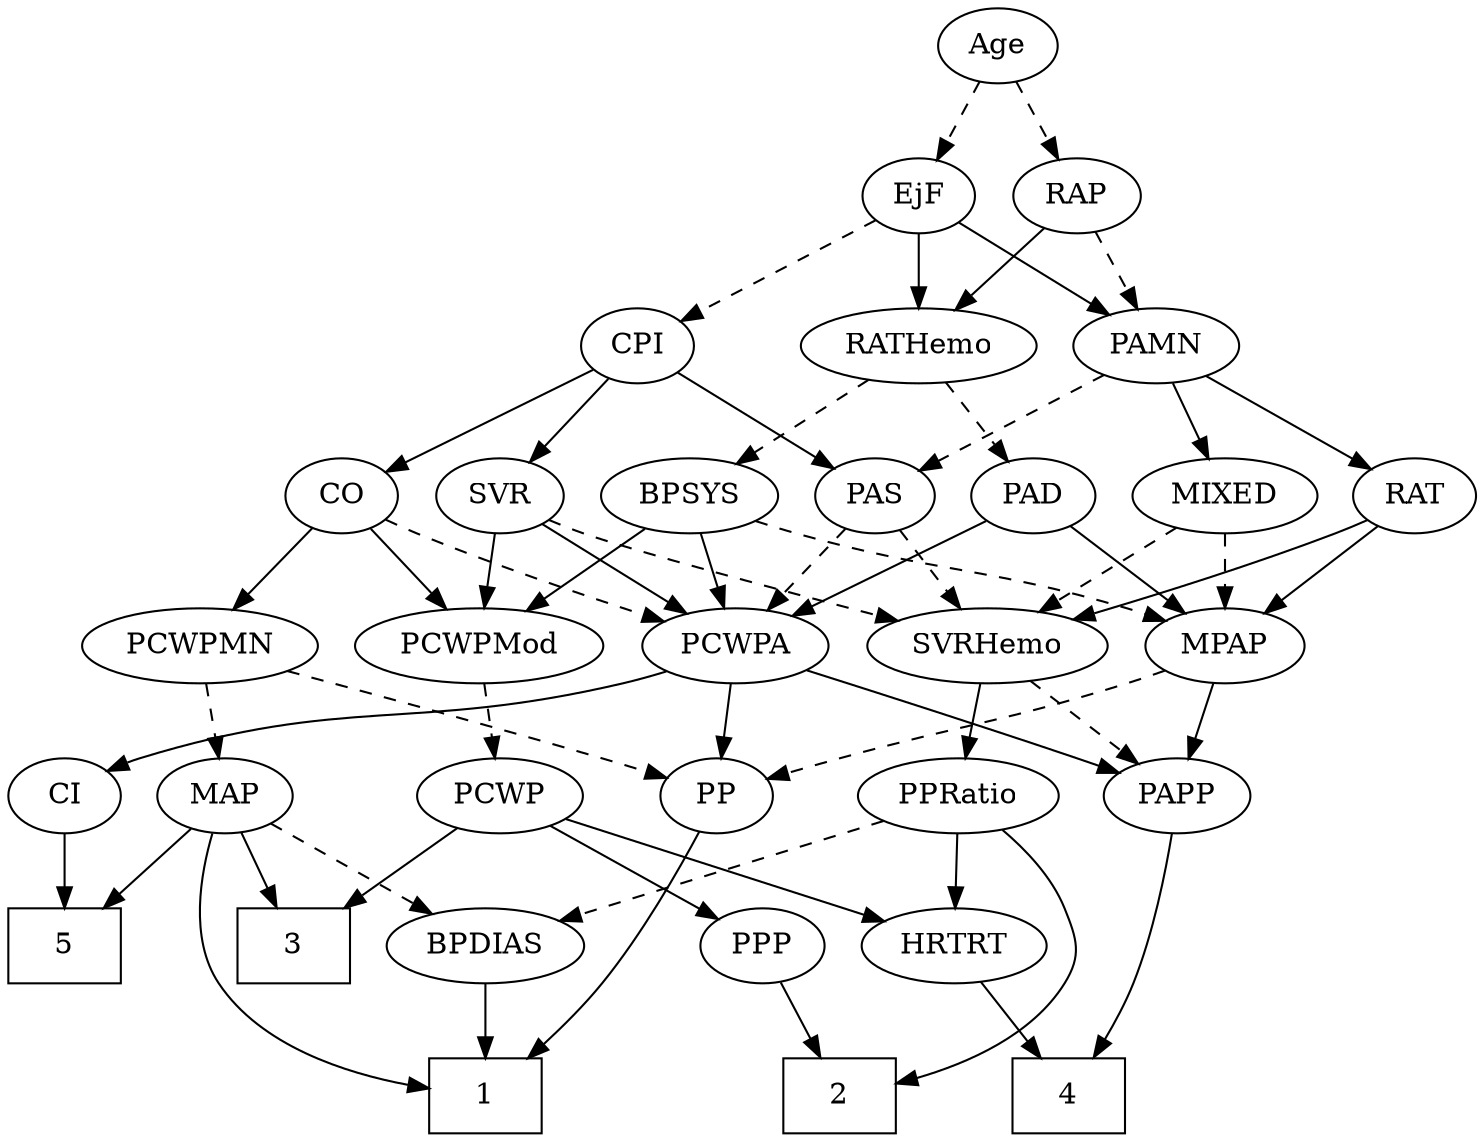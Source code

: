strict digraph {
	graph [bb="0,0,690.3,540"];
	node [label="\N"];
	1	[height=0.5,
		pos="466.3,18",
		shape=box,
		width=0.75];
	2	[height=0.5,
		pos="304.3,18",
		shape=box,
		width=0.75];
	3	[height=0.5,
		pos="553.3,90",
		shape=box,
		width=0.75];
	4	[height=0.5,
		pos="200.3,18",
		shape=box,
		width=0.75];
	5	[height=0.5,
		pos="663.3,90",
		shape=box,
		width=0.75];
	Age	[height=0.5,
		pos="225.3,522",
		width=0.75];
	EjF	[height=0.5,
		pos="262.3,450",
		width=0.75];
	Age -> EjF	[pos="e,253.76,467.15 233.88,504.76 238.36,496.28 243.95,485.71 248.98,476.2",
		style=dashed];
	RAP	[height=0.5,
		pos="189.3,450",
		width=0.77632];
	Age -> RAP	[pos="e,197.85,467.63 216.95,504.76 212.65,496.4 207.3,486.02 202.47,476.61",
		style=dashed];
	PAMN	[height=0.5,
		pos="158.3,378",
		width=1.011];
	EjF -> PAMN	[pos="e,179.23,393.09 243.7,436.49 228.14,426.01 205.65,410.87 187.65,398.76",
		style=solid];
	RATHemo	[height=0.5,
		pos="262.3,378",
		width=1.3721];
	EjF -> RATHemo	[pos="e,262.3,396.1 262.3,431.7 262.3,423.98 262.3,414.71 262.3,406.11",
		style=solid];
	CPI	[height=0.5,
		pos="356.3,378",
		width=0.75];
	EjF -> CPI	[pos="e,339.01,391.87 279.98,435.83 294.25,425.21 314.52,410.11 330.59,398.15",
		style=dashed];
	RAP -> PAMN	[pos="e,165.81,395.96 181.95,432.41 178.37,424.34 173.99,414.43 169.97,405.35",
		style=dashed];
	RAP -> RATHemo	[pos="e,245.66,394.95 204.42,434.5 214.19,425.13 227.12,412.73 238.28,402.03",
		style=solid];
	MIXED	[height=0.5,
		pos="40.296,306",
		width=1.1193];
	MPAP	[height=0.5,
		pos="229.3,234",
		width=0.97491];
	MIXED -> MPAP	[pos="e,201.86,245.69 70.627,294.1 100,283.49 145.78,266.85 185.3,252 187.64,251.12 190.06,250.2 192.49,249.28",
		style=dashed];
	SVRHemo	[height=0.5,
		pos="126.3,234",
		width=1.3902];
	MIXED -> SVRHemo	[pos="e,107.08,250.64 58.957,289.81 70.739,280.22 86.157,267.67 99.266,257",
		style=dashed];
	PP	[height=0.5,
		pos="324.3,162",
		width=0.75];
	MPAP -> PP	[pos="e,306.7,175.96 248.52,218.83 262.89,208.25 282.67,193.67 298.43,182.06",
		style=dashed];
	PAPP	[height=0.5,
		pos="150.3,162",
		width=0.88464];
	MPAP -> PAPP	[pos="e,166.76,177.58 212.54,218.15 201.47,208.34 186.78,195.33 174.45,184.41",
		style=solid];
	BPSYS	[height=0.5,
		pos="431.3,306",
		width=1.0471];
	BPSYS -> MPAP	[pos="e,256.2,245.66 402.27,294.33 396.33,292.2 390.12,290 384.3,288 335.24,271.18 322.17,269.35 273.3,252 270.78,251.11 268.19,250.16 \
265.58,249.2",
		style=dashed];
	PCWPMod	[height=0.5,
		pos="436.3,234",
		width=1.4443];
	BPSYS -> PCWPMod	[pos="e,435.07,252.1 432.53,287.7 433.08,279.98 433.75,270.71 434.36,262.11",
		style=solid];
	PCWPA	[height=0.5,
		pos="324.3,234",
		width=1.1555];
	BPSYS -> PCWPA	[pos="e,346.39,249.45 409.9,291 394.22,280.74 372.69,266.66 355.15,255.18",
		style=solid];
	PAD	[height=0.5,
		pos="272.3,306",
		width=0.79437];
	PAD -> MPAP	[pos="e,239.51,251.63 262.32,288.76 257.13,280.32 250.67,269.8 244.85,260.31",
		style=solid];
	PAD -> PCWPA	[pos="e,312.06,251.47 283.84,289.46 290.32,280.74 298.55,269.65 305.9,259.76",
		style=solid];
	CO	[height=0.5,
		pos="514.3,306",
		width=0.75];
	CO -> PCWPMod	[pos="e,454.13,251.01 498.89,291.17 488.32,281.69 474.07,268.9 461.82,257.91",
		style=solid];
	CO -> PCWPA	[pos="e,356.28,245.8 493.15,294.54 488.31,292.28 483.16,289.98 478.3,288 467.6,283.65 407.82,263.26 365.97,249.08",
		style=dashed];
	PCWPMN	[height=0.5,
		pos="556.3,234",
		width=1.3902];
	CO -> PCWPMN	[pos="e,546.22,251.8 523.83,289.12 528.89,280.68 535.23,270.1 540.97,260.55",
		style=solid];
	PAS	[height=0.5,
		pos="198.3,306",
		width=0.75];
	PAS -> PCWPA	[pos="e,299.78,248.62 218.54,293.75 238.07,282.9 267.98,266.29 291.01,253.49",
		style=dashed];
	PAS -> SVRHemo	[pos="e,142.86,251.1 183.73,290.83 174.11,281.49 161.29,269.02 150.2,258.24",
		style=dashed];
	PAMN -> MIXED	[pos="e,63.492,320.76 135.82,363.67 117.85,353 92.413,337.92 72.308,325.99",
		style=solid];
	PAMN -> PAS	[pos="e,189.16,322.99 167.78,360.41 172.63,351.92 178.63,341.41 184.03,331.96",
		style=dashed];
	RAT	[height=0.5,
		pos="126.3,306",
		width=0.75827];
	PAMN -> RAT	[pos="e,133.97,323.79 150.55,360.05 146.86,351.97 142.35,342.12 138.23,333.11",
		style=solid];
	RATHemo -> BPSYS	[pos="e,403.71,318.43 293.69,364 322.2,352.19 364.27,334.76 394.39,322.29",
		style=dashed];
	RATHemo -> PAD	[pos="e,269.85,324.1 264.77,359.7 265.87,351.98 267.19,342.71 268.42,334.11",
		style=dashed];
	CPI -> CO	[pos="e,493.03,317.18 378.43,367.63 402.94,357.2 443.59,339.73 478.3,324 480.09,323.19 481.93,322.34 483.79,321.49",
		style=solid];
	CPI -> PAS	[pos="e,219.54,317.23 335.05,366.77 330.22,364.5 325.1,362.14 320.3,360 282.44,343.15 272.15,340.85 234.3,324 232.5,323.2 230.65,322.37 \
228.79,321.52",
		style=solid];
	SVR	[height=0.5,
		pos="347.3,306",
		width=0.77632];
	CPI -> SVR	[pos="e,349.52,324.28 354.12,360.05 353.13,352.35 351.93,343.03 350.81,334.36",
		style=solid];
	RAT -> MPAP	[pos="e,208.92,248.85 144.71,292.49 160.23,281.94 182.69,266.68 200.57,254.53",
		style=solid];
	RAT -> SVRHemo	[pos="e,126.3,252.1 126.3,287.7 126.3,279.98 126.3,270.71 126.3,262.11",
		style=solid];
	SVR -> PCWPMod	[pos="e,416.39,250.65 364.46,291.5 376.87,281.74 393.92,268.33 408.29,257.02",
		style=solid];
	SVR -> PCWPA	[pos="e,329.97,252.28 341.73,288.05 339.14,280.18 336,270.62 333.1,261.79",
		style=solid];
	SVR -> SVRHemo	[pos="e,164.39,245.97 325.61,294.38 320.64,292.13 315.33,289.87 310.3,288 310.19,287.96 228.71,264.49 174.23,248.8",
		style=dashed];
	PCWP	[height=0.5,
		pos="420.3,162",
		width=0.97491];
	PCWPMod -> PCWP	[pos="e,424.21,180.1 432.34,215.7 430.58,207.98 428.46,198.71 426.49,190.11",
		style=dashed];
	PCWPA -> PP	[pos="e,324.3,180.1 324.3,215.7 324.3,207.98 324.3,198.71 324.3,190.11",
		style=solid];
	CI	[height=0.5,
		pos="647.3,162",
		width=0.75];
	PCWPA -> CI	[pos="e,624.17,171.58 355.08,221.86 361.69,219.71 368.68,217.63 375.3,216 471.92,192.19 499.67,203.81 596.3,180 602.22,178.54 608.44,176.72 \
614.42,174.81",
		style=solid];
	PCWPA -> PAPP	[pos="e,174.79,173.53 294.41,221.43 267.19,210.83 225.94,194.62 190.3,180 188.25,179.16 186.16,178.29 184.04,177.41",
		style=solid];
	MAP	[height=0.5,
		pos="556.3,162",
		width=0.84854];
	PCWPMN -> MAP	[pos="e,556.3,180.1 556.3,215.7 556.3,207.98 556.3,198.71 556.3,190.11",
		style=dashed];
	PCWPMN -> PP	[pos="e,348.07,170.93 518.74,222.08 474.27,209.13 402.9,188.26 376.3,180 370.37,178.16 364.08,176.15 358,174.18",
		style=dashed];
	PPRatio	[height=0.5,
		pos="239.3,162",
		width=1.1013];
	SVRHemo -> PPRatio	[pos="e,216.9,176.87 150.26,218.15 167.19,207.67 190.02,193.53 208.33,182.18",
		style=solid];
	SVRHemo -> PAPP	[pos="e,144.54,179.79 132.11,216.05 134.85,208.06 138.18,198.33 141.25,189.4",
		style=dashed];
	BPDIAS	[height=0.5,
		pos="466.3,90",
		width=1.1735];
	BPDIAS -> 1	[pos="e,466.3,36.104 466.3,71.697 466.3,63.983 466.3,54.712 466.3,46.112",
		style=solid];
	MAP -> 1	[pos="e,493.35,22.09 569.92,145.87 584.86,127.34 604.79,95.541 589.3,72 570.4,43.282 532.31,30.058 503.49,24.009",
		style=solid];
	MAP -> 3	[pos="e,554.03,108.1 555.55,143.7 555.22,135.98 554.83,126.71 554.46,118.11",
		style=solid];
	MAP -> 5	[pos="e,636.94,108.24 575.92,148.16 590.51,138.62 610.81,125.33 628.18,113.98",
		style=solid];
	MAP -> BPDIAS	[pos="e,485.6,106.01 538.52,147.17 525.75,137.24 508.31,123.68 493.77,112.37",
		style=dashed];
	PP -> 1	[pos="e,439.17,23.247 323.52,143.95 323.54,124.44 326.46,92.52 343.3,72 364.77,45.825 401.62,32.279 429.39,25.464",
		style=solid];
	PPP	[height=0.5,
		pos="379.3,90",
		width=0.75];
	PPP -> 2	[pos="e,322.63,36.113 364.12,74.834 354.38,65.746 341.49,53.71 330.16,43.141",
		style=solid];
	PPRatio -> 2	[pos="e,297.66,36.266 248.52,144.49 254.18,134.13 261.45,120.43 267.3,108 276.99,87.402 286.83,63.56 293.93,45.74",
		style=solid];
	PPRatio -> BPDIAS	[pos="e,434.27,101.92 269.53,150.21 275.71,148.08 282.2,145.92 288.3,144 344.26,126.38 359.23,125.28 415.3,108 418.37,107.05 421.55,106.05 \
424.74,105.03",
		style=dashed];
	HRTRT	[height=0.5,
		pos="218.3,90",
		width=1.1013];
	PPRatio -> HRTRT	[pos="e,223.48,108.28 234.21,144.05 231.87,136.26 229.04,126.82 226.42,118.08",
		style=solid];
	PCWP -> 3	[pos="e,526.06,105.34 444.07,148.49 464.39,137.79 493.93,122.24 517.17,110.01",
		style=solid];
	PCWP -> PPP	[pos="e,388.66,106.99 410.58,144.41 405.56,135.83 399.32,125.19 393.75,115.67",
		style=solid];
	PCWP -> HRTRT	[pos="e,248.98,101.63 391.78,151.12 356.99,139.06 297.95,118.6 258.55,104.95",
		style=solid];
	CI -> 5	[pos="e,659.35,108.28 651.17,144.05 652.95,136.26 655.11,126.82 657.11,118.08",
		style=solid];
	PAPP -> 4	[pos="e,188.19,36.433 152.31,143.8 154.83,125.53 159.99,96.012 169.3,72 172.86,62.803 177.9,53.33 182.88,44.983",
		style=solid];
	HRTRT -> 4	[pos="e,204.74,36.275 213.94,72.055 211.93,64.261 209.51,54.822 207.26,46.079",
		style=solid];
}

